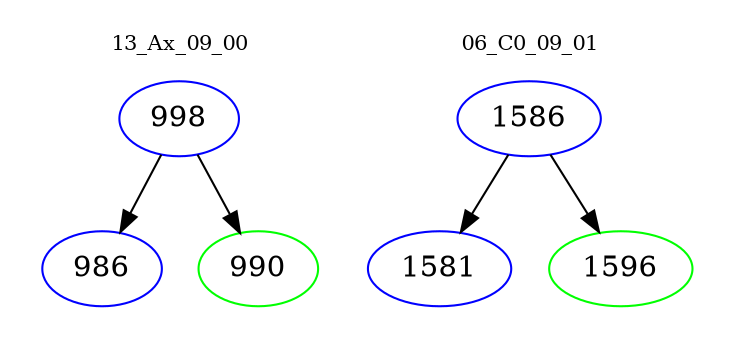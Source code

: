 digraph{
subgraph cluster_0 {
color = white
label = "13_Ax_09_00";
fontsize=10;
T0_998 [label="998", color="blue"]
T0_998 -> T0_986 [color="black"]
T0_986 [label="986", color="blue"]
T0_998 -> T0_990 [color="black"]
T0_990 [label="990", color="green"]
}
subgraph cluster_1 {
color = white
label = "06_C0_09_01";
fontsize=10;
T1_1586 [label="1586", color="blue"]
T1_1586 -> T1_1581 [color="black"]
T1_1581 [label="1581", color="blue"]
T1_1586 -> T1_1596 [color="black"]
T1_1596 [label="1596", color="green"]
}
}
